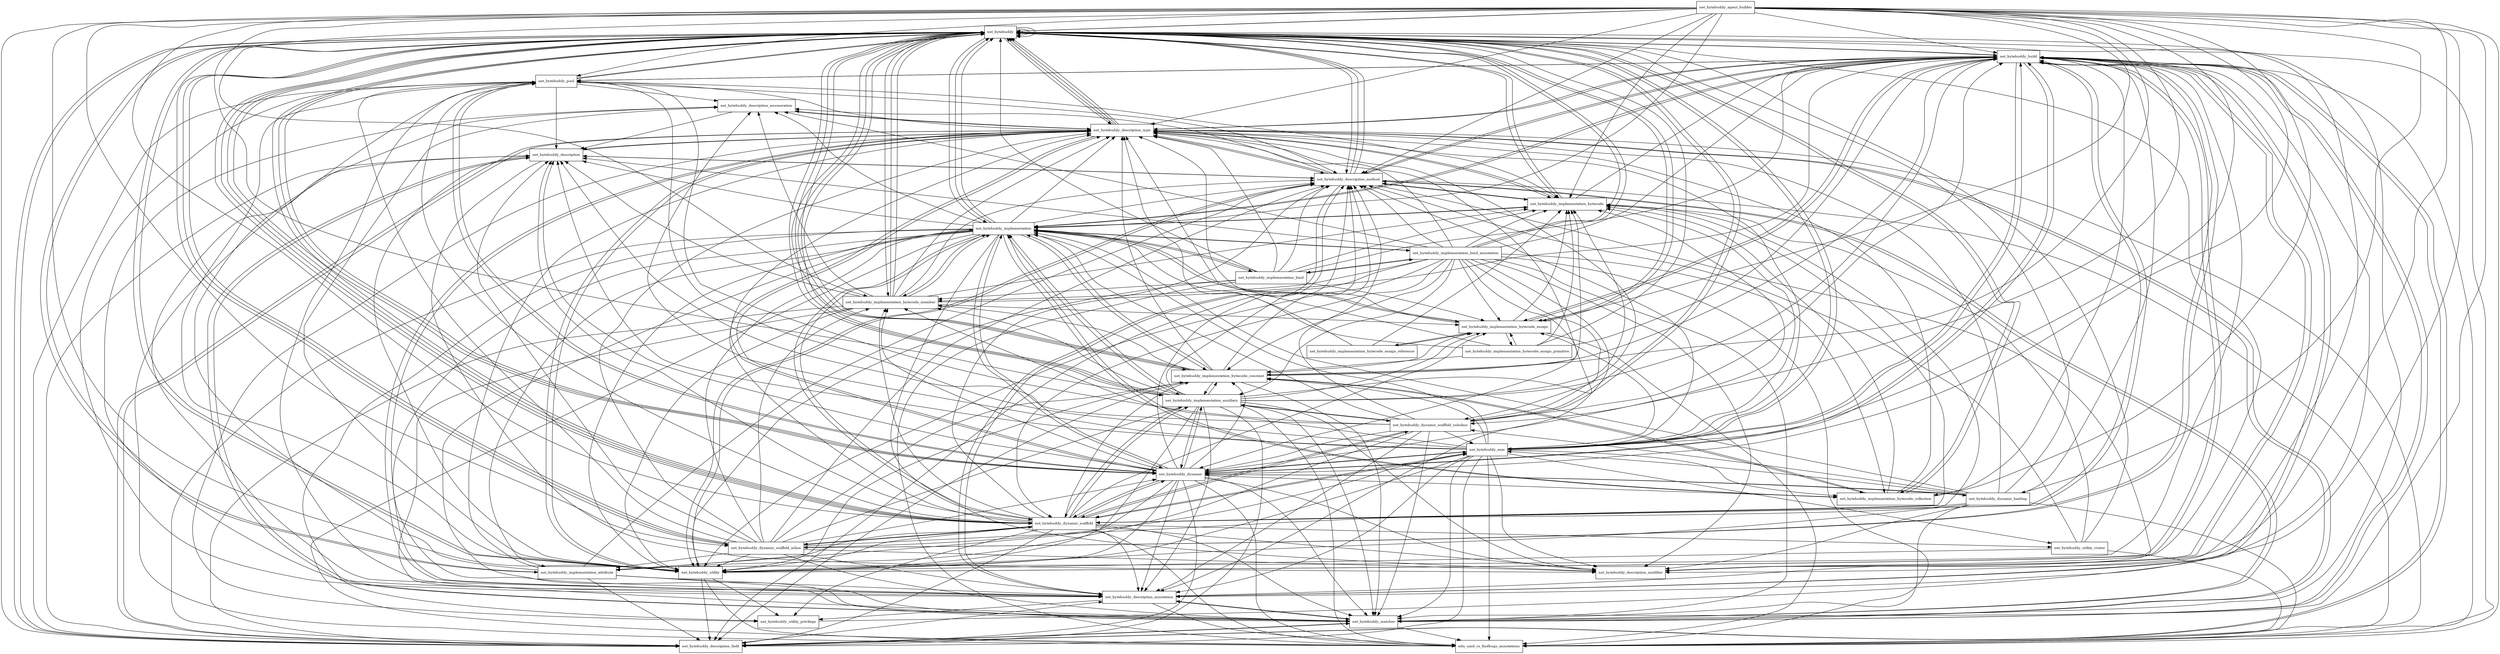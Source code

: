 digraph byte_buddy_1_9_1_package_dependencies {
  node [shape = box, fontsize=10.0];
  net_bytebuddy -> edu_umd_cs_findbugs_annotations;
  net_bytebuddy -> net_bytebuddy_build;
  net_bytebuddy -> net_bytebuddy_description_field;
  net_bytebuddy -> net_bytebuddy_description_method;
  net_bytebuddy -> net_bytebuddy_description_modifier;
  net_bytebuddy -> net_bytebuddy_description_type;
  net_bytebuddy -> net_bytebuddy_dynamic;
  net_bytebuddy -> net_bytebuddy_dynamic_scaffold;
  net_bytebuddy -> net_bytebuddy_dynamic_scaffold_inline;
  net_bytebuddy -> net_bytebuddy_dynamic_scaffold_subclass;
  net_bytebuddy -> net_bytebuddy_implementation;
  net_bytebuddy -> net_bytebuddy_implementation_attribute;
  net_bytebuddy -> net_bytebuddy_implementation_auxiliary;
  net_bytebuddy -> net_bytebuddy_implementation_bytecode;
  net_bytebuddy -> net_bytebuddy_implementation_bytecode_assign;
  net_bytebuddy -> net_bytebuddy_implementation_bytecode_collection;
  net_bytebuddy -> net_bytebuddy_implementation_bytecode_constant;
  net_bytebuddy -> net_bytebuddy_implementation_bytecode_member;
  net_bytebuddy -> net_bytebuddy;
  net_bytebuddy -> net_bytebuddy_matcher;
  net_bytebuddy -> net_bytebuddy_utility;
  net_bytebuddy_agent_builder -> edu_umd_cs_findbugs_annotations;
  net_bytebuddy_agent_builder -> net_bytebuddy;
  net_bytebuddy_agent_builder -> net_bytebuddy_asm;
  net_bytebuddy_agent_builder -> net_bytebuddy_build;
  net_bytebuddy_agent_builder -> net_bytebuddy_description_annotation;
  net_bytebuddy_agent_builder -> net_bytebuddy_description_field;
  net_bytebuddy_agent_builder -> net_bytebuddy_description_method;
  net_bytebuddy_agent_builder -> net_bytebuddy_description_modifier;
  net_bytebuddy_agent_builder -> net_bytebuddy_description_type;
  net_bytebuddy_agent_builder -> net_bytebuddy_dynamic;
  net_bytebuddy_agent_builder -> net_bytebuddy_dynamic_loading;
  net_bytebuddy_agent_builder -> net_bytebuddy_dynamic_scaffold;
  net_bytebuddy_agent_builder -> net_bytebuddy_dynamic_scaffold_inline;
  net_bytebuddy_agent_builder -> net_bytebuddy_dynamic_scaffold_subclass;
  net_bytebuddy_agent_builder -> net_bytebuddy_implementation;
  net_bytebuddy_agent_builder -> net_bytebuddy_implementation_auxiliary;
  net_bytebuddy_agent_builder -> net_bytebuddy_implementation_bytecode;
  net_bytebuddy_agent_builder -> net_bytebuddy_implementation_bytecode_assign;
  net_bytebuddy_agent_builder -> net_bytebuddy_implementation_bytecode_collection;
  net_bytebuddy_agent_builder -> net_bytebuddy_implementation_bytecode_constant;
  net_bytebuddy_agent_builder -> net_bytebuddy_implementation_bytecode_member;
  net_bytebuddy_agent_builder -> net_bytebuddy;
  net_bytebuddy_agent_builder -> net_bytebuddy_matcher;
  net_bytebuddy_agent_builder -> net_bytebuddy_pool;
  net_bytebuddy_agent_builder -> net_bytebuddy_utility;
  net_bytebuddy_asm -> edu_umd_cs_findbugs_annotations;
  net_bytebuddy_asm -> net_bytebuddy;
  net_bytebuddy_asm -> net_bytebuddy_build;
  net_bytebuddy_asm -> net_bytebuddy_description;
  net_bytebuddy_asm -> net_bytebuddy_description_annotation;
  net_bytebuddy_asm -> net_bytebuddy_description_enumeration;
  net_bytebuddy_asm -> net_bytebuddy_description_field;
  net_bytebuddy_asm -> net_bytebuddy_description_method;
  net_bytebuddy_asm -> net_bytebuddy_description_modifier;
  net_bytebuddy_asm -> net_bytebuddy_description_type;
  net_bytebuddy_asm -> net_bytebuddy_dynamic;
  net_bytebuddy_asm -> net_bytebuddy_dynamic_scaffold;
  net_bytebuddy_asm -> net_bytebuddy_implementation;
  net_bytebuddy_asm -> net_bytebuddy_implementation_bytecode;
  net_bytebuddy_asm -> net_bytebuddy_implementation_bytecode_assign;
  net_bytebuddy_asm -> net_bytebuddy_implementation_bytecode_collection;
  net_bytebuddy_asm -> net_bytebuddy_implementation_bytecode_constant;
  net_bytebuddy_asm -> net_bytebuddy_implementation_bytecode_member;
  net_bytebuddy_asm -> net_bytebuddy;
  net_bytebuddy_asm -> net_bytebuddy_matcher;
  net_bytebuddy_asm -> net_bytebuddy_pool;
  net_bytebuddy_asm -> net_bytebuddy_utility;
  net_bytebuddy_asm -> net_bytebuddy_utility_visitor;
  net_bytebuddy_build -> edu_umd_cs_findbugs_annotations;
  net_bytebuddy_build -> net_bytebuddy;
  net_bytebuddy_build -> net_bytebuddy_asm;
  net_bytebuddy_build -> net_bytebuddy_description_annotation;
  net_bytebuddy_build -> net_bytebuddy_description_field;
  net_bytebuddy_build -> net_bytebuddy_description_method;
  net_bytebuddy_build -> net_bytebuddy_description_modifier;
  net_bytebuddy_build -> net_bytebuddy_description_type;
  net_bytebuddy_build -> net_bytebuddy_dynamic;
  net_bytebuddy_build -> net_bytebuddy_dynamic_scaffold;
  net_bytebuddy_build -> net_bytebuddy_dynamic_scaffold_inline;
  net_bytebuddy_build -> net_bytebuddy_implementation;
  net_bytebuddy_build -> net_bytebuddy_implementation_bytecode_assign;
  net_bytebuddy_build -> net_bytebuddy_matcher;
  net_bytebuddy_build -> net_bytebuddy_pool;
  net_bytebuddy_build -> net_bytebuddy_utility;
  net_bytebuddy_description -> net_bytebuddy_description_annotation;
  net_bytebuddy_description -> net_bytebuddy_description_method;
  net_bytebuddy_description -> net_bytebuddy_description_modifier;
  net_bytebuddy_description -> net_bytebuddy_description_type;
  net_bytebuddy_description -> net_bytebuddy_matcher;
  net_bytebuddy_description_annotation -> edu_umd_cs_findbugs_annotations;
  net_bytebuddy_description_annotation -> net_bytebuddy;
  net_bytebuddy_description_annotation -> net_bytebuddy_build;
  net_bytebuddy_description_annotation -> net_bytebuddy_description_enumeration;
  net_bytebuddy_description_annotation -> net_bytebuddy_description_method;
  net_bytebuddy_description_annotation -> net_bytebuddy_description_type;
  net_bytebuddy_description_annotation -> net_bytebuddy_matcher;
  net_bytebuddy_description_annotation -> net_bytebuddy_utility_privilege;
  net_bytebuddy_description_enumeration -> net_bytebuddy_description;
  net_bytebuddy_description_enumeration -> net_bytebuddy_description_type;
  net_bytebuddy_description_field -> net_bytebuddy_build;
  net_bytebuddy_description_field -> net_bytebuddy_description;
  net_bytebuddy_description_field -> net_bytebuddy_description_annotation;
  net_bytebuddy_description_field -> net_bytebuddy_description_type;
  net_bytebuddy_description_field -> net_bytebuddy;
  net_bytebuddy_description_field -> net_bytebuddy_matcher;
  net_bytebuddy_description_method -> edu_umd_cs_findbugs_annotations;
  net_bytebuddy_description_method -> net_bytebuddy_build;
  net_bytebuddy_description_method -> net_bytebuddy_description;
  net_bytebuddy_description_method -> net_bytebuddy_description_annotation;
  net_bytebuddy_description_method -> net_bytebuddy_description_enumeration;
  net_bytebuddy_description_method -> net_bytebuddy_description_modifier;
  net_bytebuddy_description_method -> net_bytebuddy_description_type;
  net_bytebuddy_description_method -> net_bytebuddy_implementation_bytecode;
  net_bytebuddy_description_method -> net_bytebuddy;
  net_bytebuddy_description_method -> net_bytebuddy;
  net_bytebuddy_description_method -> net_bytebuddy_matcher;
  net_bytebuddy_description_method -> net_bytebuddy_utility;
  net_bytebuddy_description_modifier -> net_bytebuddy_build;
  net_bytebuddy_description_type -> edu_umd_cs_findbugs_annotations;
  net_bytebuddy_description_type -> net_bytebuddy;
  net_bytebuddy_description_type -> net_bytebuddy_build;
  net_bytebuddy_description_type -> net_bytebuddy_description;
  net_bytebuddy_description_type -> net_bytebuddy_description_annotation;
  net_bytebuddy_description_type -> net_bytebuddy_description_enumeration;
  net_bytebuddy_description_type -> net_bytebuddy_description_field;
  net_bytebuddy_description_type -> net_bytebuddy_description_method;
  net_bytebuddy_description_type -> net_bytebuddy_dynamic;
  net_bytebuddy_description_type -> net_bytebuddy_implementation_bytecode;
  net_bytebuddy_description_type -> net_bytebuddy;
  net_bytebuddy_description_type -> net_bytebuddy;
  net_bytebuddy_description_type -> net_bytebuddy_matcher;
  net_bytebuddy_description_type -> net_bytebuddy_utility;
  net_bytebuddy_description_type -> net_bytebuddy_utility_privilege;
  net_bytebuddy_dynamic -> edu_umd_cs_findbugs_annotations;
  net_bytebuddy_dynamic -> net_bytebuddy;
  net_bytebuddy_dynamic -> net_bytebuddy_asm;
  net_bytebuddy_dynamic -> net_bytebuddy_build;
  net_bytebuddy_dynamic -> net_bytebuddy_description;
  net_bytebuddy_dynamic -> net_bytebuddy_description_annotation;
  net_bytebuddy_dynamic -> net_bytebuddy_description_field;
  net_bytebuddy_dynamic -> net_bytebuddy_description_method;
  net_bytebuddy_dynamic -> net_bytebuddy_description_modifier;
  net_bytebuddy_dynamic -> net_bytebuddy_description_type;
  net_bytebuddy_dynamic -> net_bytebuddy_dynamic_loading;
  net_bytebuddy_dynamic -> net_bytebuddy_dynamic_scaffold;
  net_bytebuddy_dynamic -> net_bytebuddy_implementation;
  net_bytebuddy_dynamic -> net_bytebuddy_implementation_attribute;
  net_bytebuddy_dynamic -> net_bytebuddy_implementation_auxiliary;
  net_bytebuddy_dynamic -> net_bytebuddy_implementation_bytecode;
  net_bytebuddy_dynamic -> net_bytebuddy_implementation_bytecode_collection;
  net_bytebuddy_dynamic -> net_bytebuddy_implementation_bytecode_constant;
  net_bytebuddy_dynamic -> net_bytebuddy_implementation_bytecode_member;
  net_bytebuddy_dynamic -> net_bytebuddy;
  net_bytebuddy_dynamic -> net_bytebuddy_matcher;
  net_bytebuddy_dynamic -> net_bytebuddy_pool;
  net_bytebuddy_dynamic -> net_bytebuddy_utility;
  net_bytebuddy_dynamic_loading -> edu_umd_cs_findbugs_annotations;
  net_bytebuddy_dynamic_loading -> net_bytebuddy;
  net_bytebuddy_dynamic_loading -> net_bytebuddy_asm;
  net_bytebuddy_dynamic_loading -> net_bytebuddy_build;
  net_bytebuddy_dynamic_loading -> net_bytebuddy_description_modifier;
  net_bytebuddy_dynamic_loading -> net_bytebuddy_description_type;
  net_bytebuddy_dynamic_loading -> net_bytebuddy_dynamic;
  net_bytebuddy_dynamic_loading -> net_bytebuddy_dynamic_scaffold;
  net_bytebuddy_dynamic_loading -> net_bytebuddy_dynamic_scaffold_subclass;
  net_bytebuddy_dynamic_loading -> net_bytebuddy_implementation;
  net_bytebuddy_dynamic_loading -> net_bytebuddy_matcher;
  net_bytebuddy_dynamic_loading -> net_bytebuddy_utility;
  net_bytebuddy_dynamic_scaffold -> edu_umd_cs_findbugs_annotations;
  net_bytebuddy_dynamic_scaffold -> net_bytebuddy;
  net_bytebuddy_dynamic_scaffold -> net_bytebuddy_asm;
  net_bytebuddy_dynamic_scaffold -> net_bytebuddy_build;
  net_bytebuddy_dynamic_scaffold -> net_bytebuddy_description;
  net_bytebuddy_dynamic_scaffold -> net_bytebuddy_description_annotation;
  net_bytebuddy_dynamic_scaffold -> net_bytebuddy_description_field;
  net_bytebuddy_dynamic_scaffold -> net_bytebuddy_description_method;
  net_bytebuddy_dynamic_scaffold -> net_bytebuddy_description_modifier;
  net_bytebuddy_dynamic_scaffold -> net_bytebuddy_description_type;
  net_bytebuddy_dynamic_scaffold -> net_bytebuddy_dynamic;
  net_bytebuddy_dynamic_scaffold -> net_bytebuddy_dynamic_scaffold_inline;
  net_bytebuddy_dynamic_scaffold -> net_bytebuddy_dynamic_scaffold_subclass;
  net_bytebuddy_dynamic_scaffold -> net_bytebuddy_implementation;
  net_bytebuddy_dynamic_scaffold -> net_bytebuddy_implementation_attribute;
  net_bytebuddy_dynamic_scaffold -> net_bytebuddy_implementation_auxiliary;
  net_bytebuddy_dynamic_scaffold -> net_bytebuddy_implementation_bytecode;
  net_bytebuddy_dynamic_scaffold -> net_bytebuddy_implementation_bytecode_assign;
  net_bytebuddy_dynamic_scaffold -> net_bytebuddy_implementation_bytecode_constant;
  net_bytebuddy_dynamic_scaffold -> net_bytebuddy_implementation_bytecode_member;
  net_bytebuddy_dynamic_scaffold -> net_bytebuddy;
  net_bytebuddy_dynamic_scaffold -> net_bytebuddy;
  net_bytebuddy_dynamic_scaffold -> net_bytebuddy_matcher;
  net_bytebuddy_dynamic_scaffold -> net_bytebuddy_pool;
  net_bytebuddy_dynamic_scaffold -> net_bytebuddy_utility;
  net_bytebuddy_dynamic_scaffold -> net_bytebuddy_utility_privilege;
  net_bytebuddy_dynamic_scaffold -> net_bytebuddy_utility_visitor;
  net_bytebuddy_dynamic_scaffold_inline -> net_bytebuddy;
  net_bytebuddy_dynamic_scaffold_inline -> net_bytebuddy_asm;
  net_bytebuddy_dynamic_scaffold_inline -> net_bytebuddy_build;
  net_bytebuddy_dynamic_scaffold_inline -> net_bytebuddy_description;
  net_bytebuddy_dynamic_scaffold_inline -> net_bytebuddy_description_annotation;
  net_bytebuddy_dynamic_scaffold_inline -> net_bytebuddy_description_method;
  net_bytebuddy_dynamic_scaffold_inline -> net_bytebuddy_description_modifier;
  net_bytebuddy_dynamic_scaffold_inline -> net_bytebuddy_description_type;
  net_bytebuddy_dynamic_scaffold_inline -> net_bytebuddy_dynamic;
  net_bytebuddy_dynamic_scaffold_inline -> net_bytebuddy_dynamic_scaffold;
  net_bytebuddy_dynamic_scaffold_inline -> net_bytebuddy_implementation;
  net_bytebuddy_dynamic_scaffold_inline -> net_bytebuddy_implementation_attribute;
  net_bytebuddy_dynamic_scaffold_inline -> net_bytebuddy_implementation_auxiliary;
  net_bytebuddy_dynamic_scaffold_inline -> net_bytebuddy_implementation_bytecode;
  net_bytebuddy_dynamic_scaffold_inline -> net_bytebuddy_implementation_bytecode_constant;
  net_bytebuddy_dynamic_scaffold_inline -> net_bytebuddy_implementation_bytecode_member;
  net_bytebuddy_dynamic_scaffold_inline -> net_bytebuddy;
  net_bytebuddy_dynamic_scaffold_inline -> net_bytebuddy_matcher;
  net_bytebuddy_dynamic_scaffold_inline -> net_bytebuddy_pool;
  net_bytebuddy_dynamic_scaffold_inline -> net_bytebuddy_utility;
  net_bytebuddy_dynamic_scaffold_subclass -> net_bytebuddy;
  net_bytebuddy_dynamic_scaffold_subclass -> net_bytebuddy_asm;
  net_bytebuddy_dynamic_scaffold_subclass -> net_bytebuddy_build;
  net_bytebuddy_dynamic_scaffold_subclass -> net_bytebuddy_description;
  net_bytebuddy_dynamic_scaffold_subclass -> net_bytebuddy_description_annotation;
  net_bytebuddy_dynamic_scaffold_subclass -> net_bytebuddy_description_method;
  net_bytebuddy_dynamic_scaffold_subclass -> net_bytebuddy_description_type;
  net_bytebuddy_dynamic_scaffold_subclass -> net_bytebuddy_dynamic;
  net_bytebuddy_dynamic_scaffold_subclass -> net_bytebuddy_dynamic_scaffold;
  net_bytebuddy_dynamic_scaffold_subclass -> net_bytebuddy_implementation;
  net_bytebuddy_dynamic_scaffold_subclass -> net_bytebuddy_implementation_attribute;
  net_bytebuddy_dynamic_scaffold_subclass -> net_bytebuddy_implementation_auxiliary;
  net_bytebuddy_dynamic_scaffold_subclass -> net_bytebuddy_matcher;
  net_bytebuddy_dynamic_scaffold_subclass -> net_bytebuddy_pool;
  net_bytebuddy_implementation -> edu_umd_cs_findbugs_annotations;
  net_bytebuddy_implementation -> net_bytebuddy;
  net_bytebuddy_implementation -> net_bytebuddy_build;
  net_bytebuddy_implementation -> net_bytebuddy_description;
  net_bytebuddy_implementation -> net_bytebuddy_description_annotation;
  net_bytebuddy_implementation -> net_bytebuddy_description_enumeration;
  net_bytebuddy_implementation -> net_bytebuddy_description_field;
  net_bytebuddy_implementation -> net_bytebuddy_description_method;
  net_bytebuddy_implementation -> net_bytebuddy_description_modifier;
  net_bytebuddy_implementation -> net_bytebuddy_description_type;
  net_bytebuddy_implementation -> net_bytebuddy_dynamic;
  net_bytebuddy_implementation -> net_bytebuddy_dynamic_scaffold;
  net_bytebuddy_implementation -> net_bytebuddy_implementation_attribute;
  net_bytebuddy_implementation -> net_bytebuddy_implementation_auxiliary;
  net_bytebuddy_implementation -> net_bytebuddy_implementation_bind;
  net_bytebuddy_implementation -> net_bytebuddy_implementation_bind_annotation;
  net_bytebuddy_implementation -> net_bytebuddy_implementation_bytecode;
  net_bytebuddy_implementation -> net_bytebuddy_implementation_bytecode_assign;
  net_bytebuddy_implementation -> net_bytebuddy_implementation_bytecode_collection;
  net_bytebuddy_implementation -> net_bytebuddy_implementation_bytecode_constant;
  net_bytebuddy_implementation -> net_bytebuddy_implementation_bytecode_member;
  net_bytebuddy_implementation -> net_bytebuddy;
  net_bytebuddy_implementation -> net_bytebuddy_matcher;
  net_bytebuddy_implementation -> net_bytebuddy_utility;
  net_bytebuddy_implementation -> net_bytebuddy_utility_privilege;
  net_bytebuddy_implementation_attribute -> net_bytebuddy_build;
  net_bytebuddy_implementation_attribute -> net_bytebuddy_description_annotation;
  net_bytebuddy_implementation_attribute -> net_bytebuddy_description_enumeration;
  net_bytebuddy_implementation_attribute -> net_bytebuddy_description_field;
  net_bytebuddy_implementation_attribute -> net_bytebuddy_description_method;
  net_bytebuddy_implementation_attribute -> net_bytebuddy_description_type;
  net_bytebuddy_implementation_attribute -> net_bytebuddy;
  net_bytebuddy_implementation_attribute -> net_bytebuddy_matcher;
  net_bytebuddy_implementation_auxiliary -> edu_umd_cs_findbugs_annotations;
  net_bytebuddy_implementation_auxiliary -> net_bytebuddy;
  net_bytebuddy_implementation_auxiliary -> net_bytebuddy_build;
  net_bytebuddy_implementation_auxiliary -> net_bytebuddy_description_annotation;
  net_bytebuddy_implementation_auxiliary -> net_bytebuddy_description_field;
  net_bytebuddy_implementation_auxiliary -> net_bytebuddy_description_method;
  net_bytebuddy_implementation_auxiliary -> net_bytebuddy_description_modifier;
  net_bytebuddy_implementation_auxiliary -> net_bytebuddy_description_type;
  net_bytebuddy_implementation_auxiliary -> net_bytebuddy_dynamic;
  net_bytebuddy_implementation_auxiliary -> net_bytebuddy_dynamic_scaffold;
  net_bytebuddy_implementation_auxiliary -> net_bytebuddy_dynamic_scaffold_subclass;
  net_bytebuddy_implementation_auxiliary -> net_bytebuddy_implementation;
  net_bytebuddy_implementation_auxiliary -> net_bytebuddy_implementation_bytecode;
  net_bytebuddy_implementation_auxiliary -> net_bytebuddy_implementation_bytecode_assign;
  net_bytebuddy_implementation_auxiliary -> net_bytebuddy_implementation_bytecode_constant;
  net_bytebuddy_implementation_auxiliary -> net_bytebuddy_implementation_bytecode_member;
  net_bytebuddy_implementation_auxiliary -> net_bytebuddy;
  net_bytebuddy_implementation_auxiliary -> net_bytebuddy_matcher;
  net_bytebuddy_implementation_auxiliary -> net_bytebuddy_utility;
  net_bytebuddy_implementation_bind -> edu_umd_cs_findbugs_annotations;
  net_bytebuddy_implementation_bind -> net_bytebuddy_build;
  net_bytebuddy_implementation_bind -> net_bytebuddy_description_method;
  net_bytebuddy_implementation_bind -> net_bytebuddy_description_type;
  net_bytebuddy_implementation_bind -> net_bytebuddy_implementation;
  net_bytebuddy_implementation_bind -> net_bytebuddy_implementation_bind_annotation;
  net_bytebuddy_implementation_bind -> net_bytebuddy_implementation_bytecode;
  net_bytebuddy_implementation_bind -> net_bytebuddy_implementation_bytecode_assign;
  net_bytebuddy_implementation_bind -> net_bytebuddy_implementation_bytecode_member;
  net_bytebuddy_implementation_bind -> net_bytebuddy;
  net_bytebuddy_implementation_bind -> net_bytebuddy_utility;
  net_bytebuddy_implementation_bind_annotation -> edu_umd_cs_findbugs_annotations;
  net_bytebuddy_implementation_bind_annotation -> net_bytebuddy;
  net_bytebuddy_implementation_bind_annotation -> net_bytebuddy_build;
  net_bytebuddy_implementation_bind_annotation -> net_bytebuddy_description;
  net_bytebuddy_implementation_bind_annotation -> net_bytebuddy_description_annotation;
  net_bytebuddy_implementation_bind_annotation -> net_bytebuddy_description_enumeration;
  net_bytebuddy_implementation_bind_annotation -> net_bytebuddy_description_field;
  net_bytebuddy_implementation_bind_annotation -> net_bytebuddy_description_method;
  net_bytebuddy_implementation_bind_annotation -> net_bytebuddy_description_modifier;
  net_bytebuddy_implementation_bind_annotation -> net_bytebuddy_description_type;
  net_bytebuddy_implementation_bind_annotation -> net_bytebuddy_dynamic;
  net_bytebuddy_implementation_bind_annotation -> net_bytebuddy_dynamic_scaffold;
  net_bytebuddy_implementation_bind_annotation -> net_bytebuddy_dynamic_scaffold_subclass;
  net_bytebuddy_implementation_bind_annotation -> net_bytebuddy_implementation;
  net_bytebuddy_implementation_bind_annotation -> net_bytebuddy_implementation_auxiliary;
  net_bytebuddy_implementation_bind_annotation -> net_bytebuddy_implementation_bind;
  net_bytebuddy_implementation_bind_annotation -> net_bytebuddy_implementation_bytecode;
  net_bytebuddy_implementation_bind_annotation -> net_bytebuddy_implementation_bytecode_assign;
  net_bytebuddy_implementation_bind_annotation -> net_bytebuddy_implementation_bytecode_collection;
  net_bytebuddy_implementation_bind_annotation -> net_bytebuddy_implementation_bytecode_constant;
  net_bytebuddy_implementation_bind_annotation -> net_bytebuddy_implementation_bytecode_member;
  net_bytebuddy_implementation_bind_annotation -> net_bytebuddy;
  net_bytebuddy_implementation_bind_annotation -> net_bytebuddy_matcher;
  net_bytebuddy_implementation_bind_annotation -> net_bytebuddy_utility;
  net_bytebuddy_implementation_bytecode -> net_bytebuddy_build;
  net_bytebuddy_implementation_bytecode -> net_bytebuddy_description_method;
  net_bytebuddy_implementation_bytecode -> net_bytebuddy_description_type;
  net_bytebuddy_implementation_bytecode -> net_bytebuddy_implementation;
  net_bytebuddy_implementation_bytecode -> net_bytebuddy;
  net_bytebuddy_implementation_bytecode_assign -> edu_umd_cs_findbugs_annotations;
  net_bytebuddy_implementation_bytecode_assign -> net_bytebuddy_build;
  net_bytebuddy_implementation_bytecode_assign -> net_bytebuddy_description_type;
  net_bytebuddy_implementation_bytecode_assign -> net_bytebuddy_implementation;
  net_bytebuddy_implementation_bytecode_assign -> net_bytebuddy_implementation_bytecode;
  net_bytebuddy_implementation_bytecode_assign -> net_bytebuddy_implementation_bytecode_assign_primitive;
  net_bytebuddy_implementation_bytecode_assign -> net_bytebuddy_implementation_bytecode_assign_reference;
  net_bytebuddy_implementation_bytecode_assign -> net_bytebuddy;
  net_bytebuddy_implementation_bytecode_assign_primitive -> net_bytebuddy_build;
  net_bytebuddy_implementation_bytecode_assign_primitive -> net_bytebuddy_description_type;
  net_bytebuddy_implementation_bytecode_assign_primitive -> net_bytebuddy_implementation;
  net_bytebuddy_implementation_bytecode_assign_primitive -> net_bytebuddy_implementation_bytecode;
  net_bytebuddy_implementation_bytecode_assign_primitive -> net_bytebuddy_implementation_bytecode_assign;
  net_bytebuddy_implementation_bytecode_assign_primitive -> net_bytebuddy_implementation_bytecode_constant;
  net_bytebuddy_implementation_bytecode_assign_primitive -> net_bytebuddy;
  net_bytebuddy_implementation_bytecode_assign_reference -> net_bytebuddy_description_type;
  net_bytebuddy_implementation_bytecode_assign_reference -> net_bytebuddy_implementation_bytecode;
  net_bytebuddy_implementation_bytecode_assign_reference -> net_bytebuddy_implementation_bytecode_assign;
  net_bytebuddy_implementation_bytecode_collection -> net_bytebuddy_build;
  net_bytebuddy_implementation_bytecode_collection -> net_bytebuddy_description_type;
  net_bytebuddy_implementation_bytecode_collection -> net_bytebuddy_implementation;
  net_bytebuddy_implementation_bytecode_collection -> net_bytebuddy_implementation_bytecode;
  net_bytebuddy_implementation_bytecode_collection -> net_bytebuddy_implementation_bytecode_constant;
  net_bytebuddy_implementation_bytecode_collection -> net_bytebuddy;
  net_bytebuddy_implementation_bytecode_constant -> net_bytebuddy;
  net_bytebuddy_implementation_bytecode_constant -> net_bytebuddy_build;
  net_bytebuddy_implementation_bytecode_constant -> net_bytebuddy_description_field;
  net_bytebuddy_implementation_bytecode_constant -> net_bytebuddy_description_method;
  net_bytebuddy_implementation_bytecode_constant -> net_bytebuddy_description_type;
  net_bytebuddy_implementation_bytecode_constant -> net_bytebuddy_implementation;
  net_bytebuddy_implementation_bytecode_constant -> net_bytebuddy_implementation_auxiliary;
  net_bytebuddy_implementation_bytecode_constant -> net_bytebuddy_implementation_bytecode;
  net_bytebuddy_implementation_bytecode_constant -> net_bytebuddy_implementation_bytecode_assign;
  net_bytebuddy_implementation_bytecode_constant -> net_bytebuddy_implementation_bytecode_collection;
  net_bytebuddy_implementation_bytecode_constant -> net_bytebuddy_implementation_bytecode_member;
  net_bytebuddy_implementation_bytecode_constant -> net_bytebuddy;
  net_bytebuddy_implementation_bytecode_constant -> net_bytebuddy_matcher;
  net_bytebuddy_implementation_bytecode_constant -> net_bytebuddy_utility;
  net_bytebuddy_implementation_bytecode_member -> net_bytebuddy;
  net_bytebuddy_implementation_bytecode_member -> net_bytebuddy_build;
  net_bytebuddy_implementation_bytecode_member -> net_bytebuddy_description;
  net_bytebuddy_implementation_bytecode_member -> net_bytebuddy_description_enumeration;
  net_bytebuddy_implementation_bytecode_member -> net_bytebuddy_description_field;
  net_bytebuddy_implementation_bytecode_member -> net_bytebuddy_description_method;
  net_bytebuddy_implementation_bytecode_member -> net_bytebuddy_description_type;
  net_bytebuddy_implementation_bytecode_member -> net_bytebuddy_implementation;
  net_bytebuddy_implementation_bytecode_member -> net_bytebuddy_implementation_bytecode;
  net_bytebuddy_implementation_bytecode_member -> net_bytebuddy_implementation_bytecode_assign;
  net_bytebuddy_implementation_bytecode_member -> net_bytebuddy;
  net_bytebuddy_implementation_bytecode_member -> net_bytebuddy_matcher;
  net_bytebuddy_implementation_bytecode_member -> net_bytebuddy_utility;
  net_bytebuddy -> net_bytebuddy;
  net_bytebuddy -> net_bytebuddy;
  net_bytebuddy_matcher -> edu_umd_cs_findbugs_annotations;
  net_bytebuddy_matcher -> net_bytebuddy_build;
  net_bytebuddy_matcher -> net_bytebuddy_description;
  net_bytebuddy_matcher -> net_bytebuddy_description_annotation;
  net_bytebuddy_matcher -> net_bytebuddy_description_field;
  net_bytebuddy_matcher -> net_bytebuddy_description_method;
  net_bytebuddy_matcher -> net_bytebuddy_description_type;
  net_bytebuddy_pool -> edu_umd_cs_findbugs_annotations;
  net_bytebuddy_pool -> net_bytebuddy_build;
  net_bytebuddy_pool -> net_bytebuddy_description;
  net_bytebuddy_pool -> net_bytebuddy_description_annotation;
  net_bytebuddy_pool -> net_bytebuddy_description_enumeration;
  net_bytebuddy_pool -> net_bytebuddy_description_field;
  net_bytebuddy_pool -> net_bytebuddy_description_method;
  net_bytebuddy_pool -> net_bytebuddy_description_type;
  net_bytebuddy_pool -> net_bytebuddy_dynamic;
  net_bytebuddy_pool -> net_bytebuddy_implementation_bytecode;
  net_bytebuddy_pool -> net_bytebuddy;
  net_bytebuddy_pool -> net_bytebuddy;
  net_bytebuddy_pool -> net_bytebuddy_matcher;
  net_bytebuddy_pool -> net_bytebuddy_utility;
  net_bytebuddy_utility -> edu_umd_cs_findbugs_annotations;
  net_bytebuddy_utility -> net_bytebuddy_build;
  net_bytebuddy_utility -> net_bytebuddy_description;
  net_bytebuddy_utility -> net_bytebuddy_description_enumeration;
  net_bytebuddy_utility -> net_bytebuddy_description_field;
  net_bytebuddy_utility -> net_bytebuddy_description_method;
  net_bytebuddy_utility -> net_bytebuddy_description_type;
  net_bytebuddy_utility -> net_bytebuddy;
  net_bytebuddy_utility -> net_bytebuddy_utility_privilege;
  net_bytebuddy_utility_privilege -> net_bytebuddy_build;
  net_bytebuddy_utility_visitor -> edu_umd_cs_findbugs_annotations;
  net_bytebuddy_utility_visitor -> net_bytebuddy_description_method;
  net_bytebuddy_utility_visitor -> net_bytebuddy_implementation_bytecode;
  net_bytebuddy_utility_visitor -> net_bytebuddy;
  net_bytebuddy_utility_visitor -> net_bytebuddy_utility;
}
